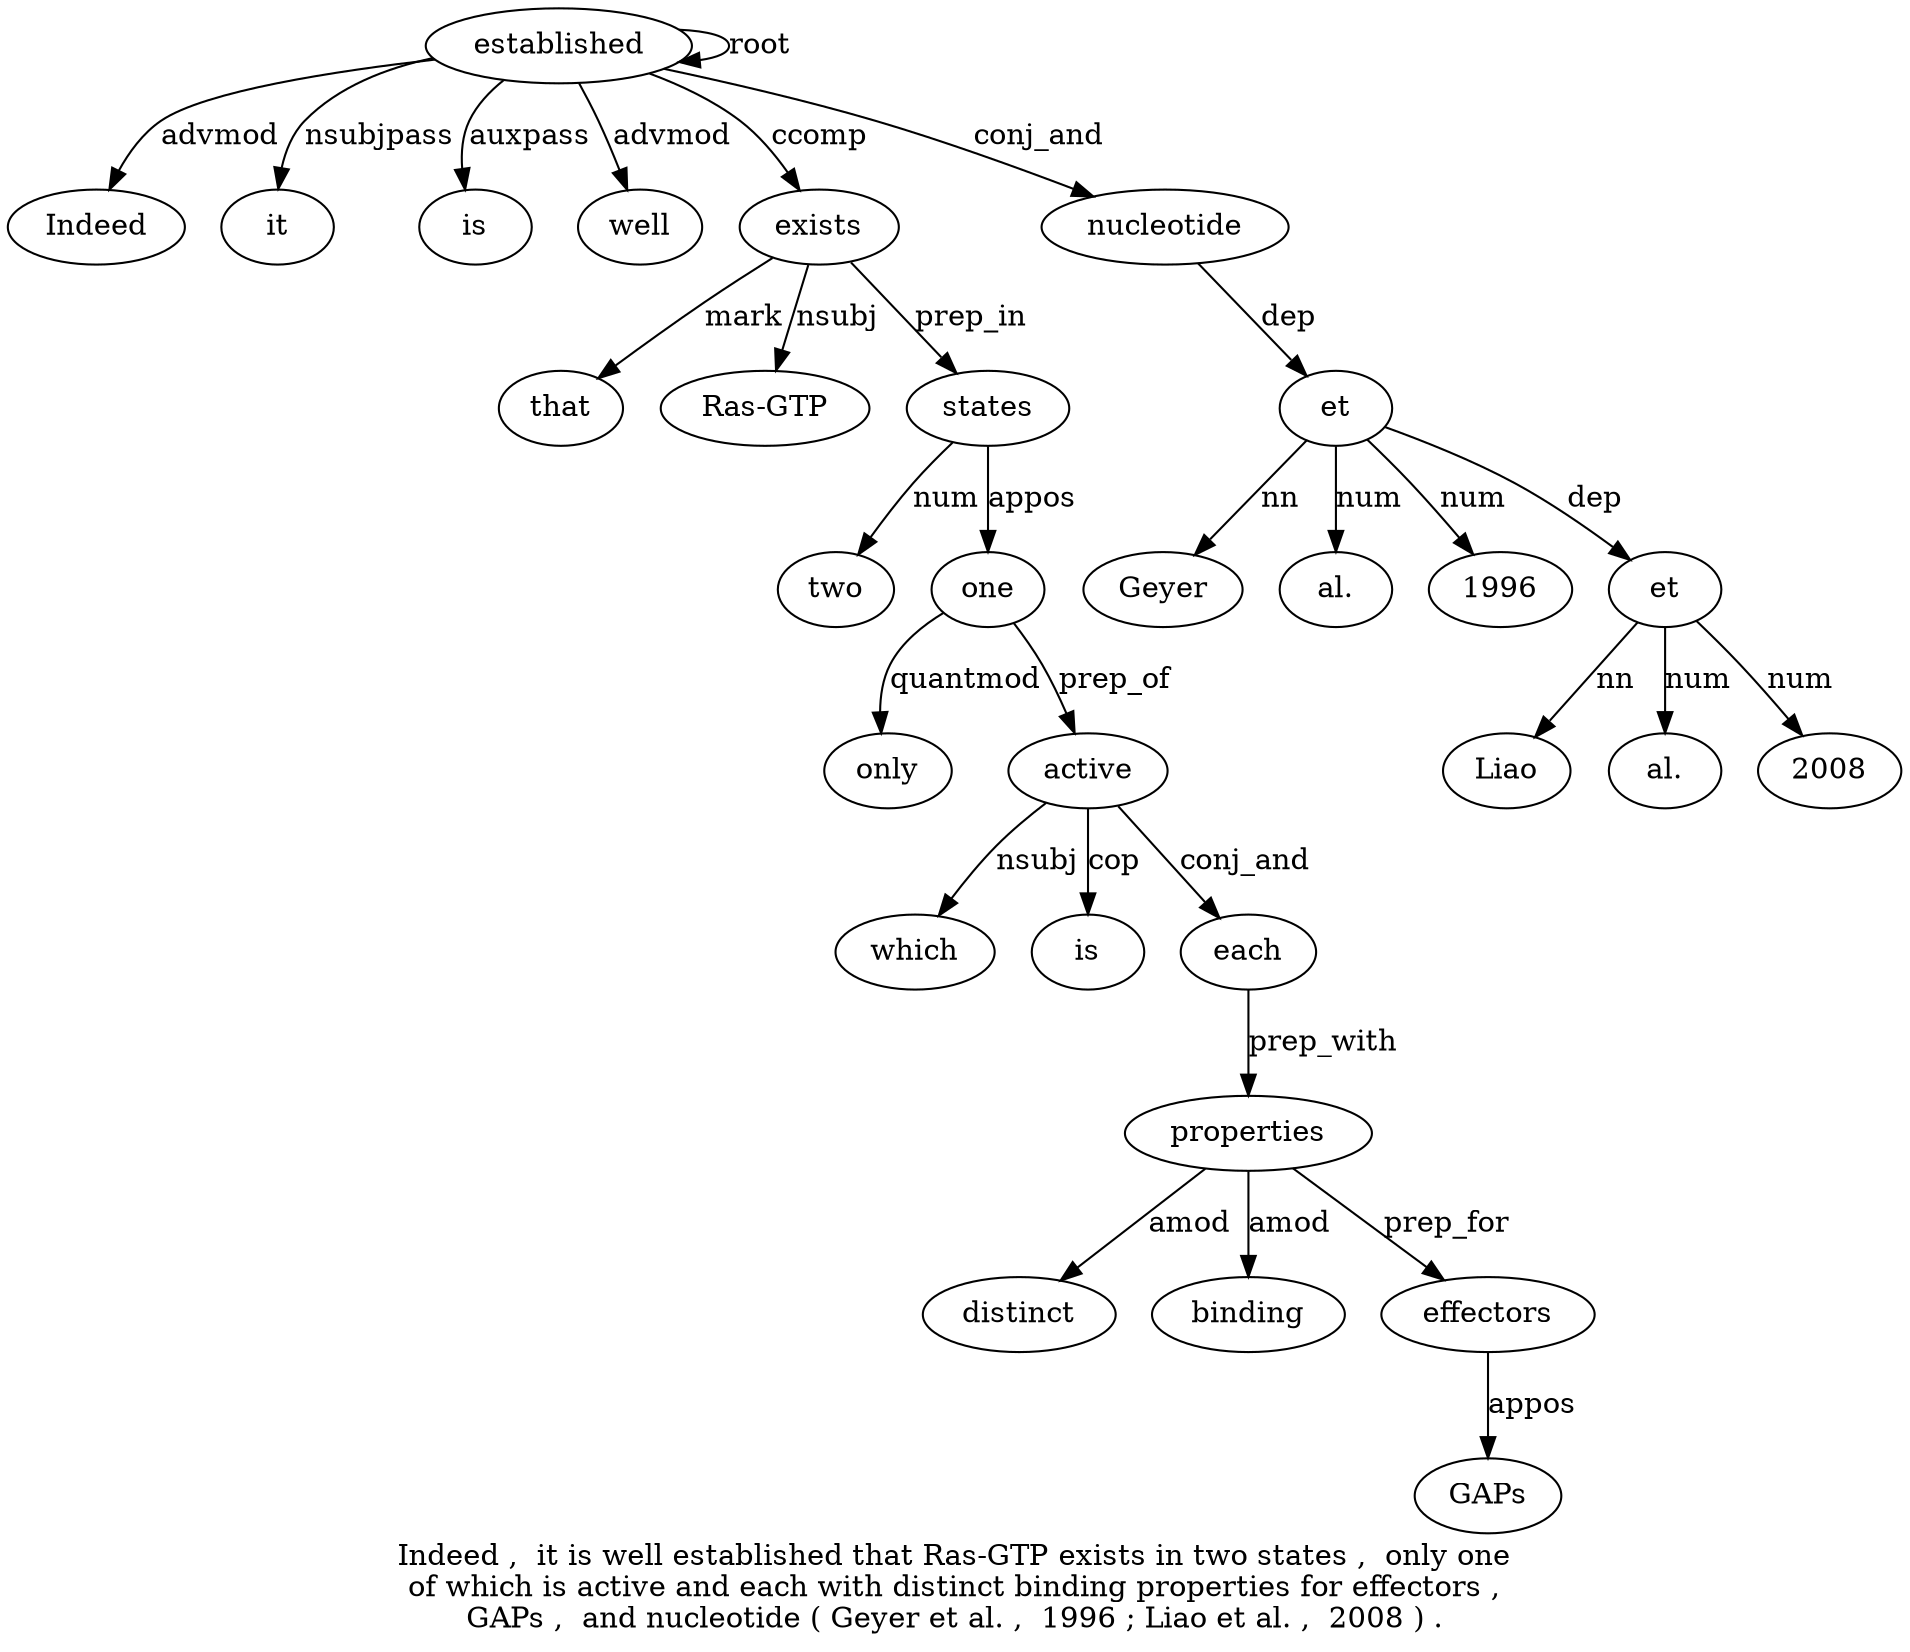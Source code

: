digraph "Indeed ,  it is well established that Ras-GTP exists in two states ,  only one of which is active and each with distinct binding properties for effectors ,  GAPs ,  and nucleotide ( Geyer et al. ,  1996 ; Liao et al. ,  2008 ) ." {
label="Indeed ,  it is well established that Ras-GTP exists in two states ,  only one
of which is active and each with distinct binding properties for effectors ,
GAPs ,  and nucleotide ( Geyer et al. ,  1996 ; Liao et al. ,  2008 ) .";
established6 [style=filled, fillcolor=white, label=established];
Indeed1 [style=filled, fillcolor=white, label=Indeed];
established6 -> Indeed1  [label=advmod];
it3 [style=filled, fillcolor=white, label=it];
established6 -> it3  [label=nsubjpass];
is4 [style=filled, fillcolor=white, label=is];
established6 -> is4  [label=auxpass];
well5 [style=filled, fillcolor=white, label=well];
established6 -> well5  [label=advmod];
established6 -> established6  [label=root];
exists9 [style=filled, fillcolor=white, label=exists];
that7 [style=filled, fillcolor=white, label=that];
exists9 -> that7  [label=mark];
"Ras-GTP8" [style=filled, fillcolor=white, label="Ras-GTP"];
exists9 -> "Ras-GTP8"  [label=nsubj];
established6 -> exists9  [label=ccomp];
states12 [style=filled, fillcolor=white, label=states];
two11 [style=filled, fillcolor=white, label=two];
states12 -> two11  [label=num];
exists9 -> states12  [label=prep_in];
one15 [style=filled, fillcolor=white, label=one];
only14 [style=filled, fillcolor=white, label=only];
one15 -> only14  [label=quantmod];
states12 -> one15  [label=appos];
active19 [style=filled, fillcolor=white, label=active];
which17 [style=filled, fillcolor=white, label=which];
active19 -> which17  [label=nsubj];
is18 [style=filled, fillcolor=white, label=is];
active19 -> is18  [label=cop];
one15 -> active19  [label=prep_of];
each21 [style=filled, fillcolor=white, label=each];
active19 -> each21  [label=conj_and];
properties25 [style=filled, fillcolor=white, label=properties];
distinct23 [style=filled, fillcolor=white, label=distinct];
properties25 -> distinct23  [label=amod];
binding24 [style=filled, fillcolor=white, label=binding];
properties25 -> binding24  [label=amod];
each21 -> properties25  [label=prep_with];
effectors27 [style=filled, fillcolor=white, label=effectors];
properties25 -> effectors27  [label=prep_for];
GAPs29 [style=filled, fillcolor=white, label=GAPs];
effectors27 -> GAPs29  [label=appos];
nucleotide32 [style=filled, fillcolor=white, label=nucleotide];
established6 -> nucleotide32  [label=conj_and];
et35 [style=filled, fillcolor=white, label=et];
Geyer34 [style=filled, fillcolor=white, label=Geyer];
et35 -> Geyer34  [label=nn];
nucleotide32 -> et35  [label=dep];
"al.36" [style=filled, fillcolor=white, label="al."];
et35 -> "al.36"  [label=num];
199638 [style=filled, fillcolor=white, label=1996];
et35 -> 199638  [label=num];
et41 [style=filled, fillcolor=white, label=et];
Liao40 [style=filled, fillcolor=white, label=Liao];
et41 -> Liao40  [label=nn];
et35 -> et41  [label=dep];
"al.42" [style=filled, fillcolor=white, label="al."];
et41 -> "al.42"  [label=num];
200844 [style=filled, fillcolor=white, label=2008];
et41 -> 200844  [label=num];
}
